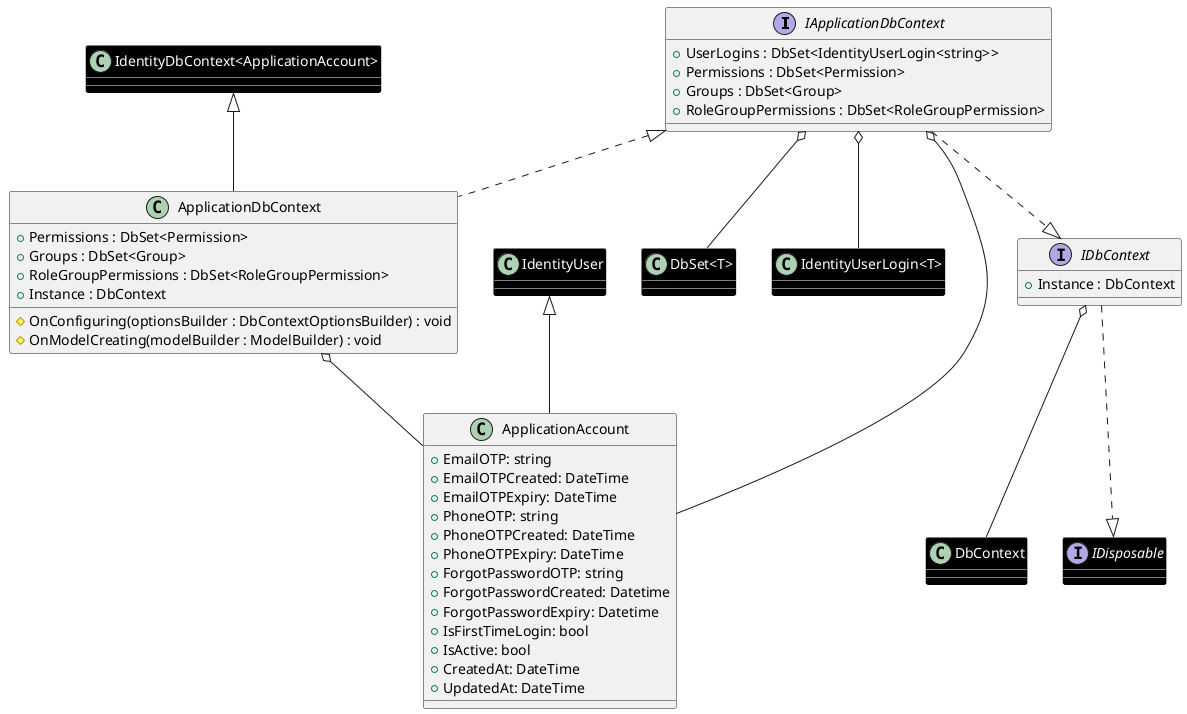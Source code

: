 @startuml AccountDbContext

together {
    interface IApplicationDbContext {
        +UserLogins : DbSet<IdentityUserLogin<string>>
        +Permissions : DbSet<Permission>
        +Groups : DbSet<Group>
        +RoleGroupPermissions : DbSet<RoleGroupPermission>
    }

    interface IDbContext {
        +Instance : DbContext
    }
    ' ========= Entity class =========
    class ApplicationAccount extends IdentityUser {
        +EmailOTP: string
        +EmailOTPCreated: DateTime
        +EmailOTPExpiry: DateTime
        +PhoneOTP: string
        +PhoneOTPCreated: DateTime
        +PhoneOTPExpiry: DateTime
        +ForgotPasswordOTP: string
        +ForgotPasswordCreated: Datetime
        +ForgotPasswordExpiry: Datetime
        +IsFirstTimeLogin: bool
        +IsActive: bool
        +CreatedAt: DateTime
        +UpdatedAt: DateTime
    }
    ' ========= Library class =========
    interface IDisposable #black;line:white;text:white
    class "DbSet<T>" #black;line:white;text:white
    class "IdentityUserLogin<T>" #black;line:white;text:white
    class DbContext #black;line:white;text:white
    class IdentityUser #black;line:white;text:white
    class "IdentityDbContext<ApplicationAccount>" #black;line:white;text:white

    class ApplicationDbContext extends "IdentityDbContext<ApplicationAccount>" implements IApplicationDbContext {
        +Permissions : DbSet<Permission>
        +Groups : DbSet<Group>
        +RoleGroupPermissions : DbSet<RoleGroupPermission>
        +Instance : DbContext
        #OnConfiguring(optionsBuilder : DbContextOptionsBuilder) : void
        #OnModelCreating(modelBuilder : ModelBuilder) : void
    }
}

IDbContext ..|> IDisposable
IDbContext o-- DbContext

IApplicationDbContext ..|> IDbContext
IApplicationDbContext o-- "DbSet<T>"
IApplicationDbContext o-- "IdentityUserLogin<T>"
IApplicationDbContext o-- ApplicationAccount

ApplicationDbContext o-- ApplicationAccount

@enduml